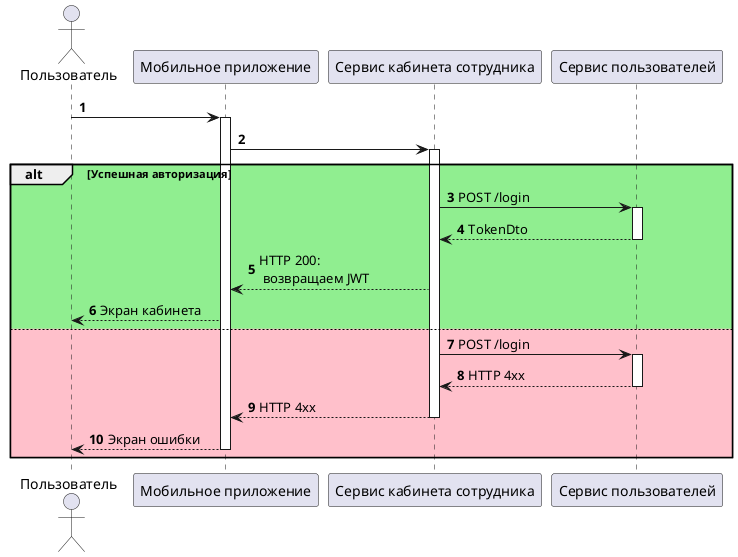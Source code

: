 @startuml
'https://plantuml.com/sequence-diagram

autonumber

actor "Пользователь" as User
participant "Мобильное приложение" as MobileApp
participant "Сервис кабинета сотрудника" as EmployerService
participant "Сервис пользователей" as UserService

User -> MobileApp
activate MobileApp

    MobileApp -> EmployerService
    activate EmployerService

alt #lightgreen Успешная авторизация
        EmployerService -> UserService: POST /login
        activate UserService
        return TokenDto

        MobileApp <-- EmployerService: HTTP 200:\n возвращаем JWT
        User <-- MobileApp: Экран кабинета
else #pink
        EmployerService -> UserService: POST /login
        activate UserService
        return HTTP 4xx
    return HTTP 4xx
return Экран ошибки
end

@enduml